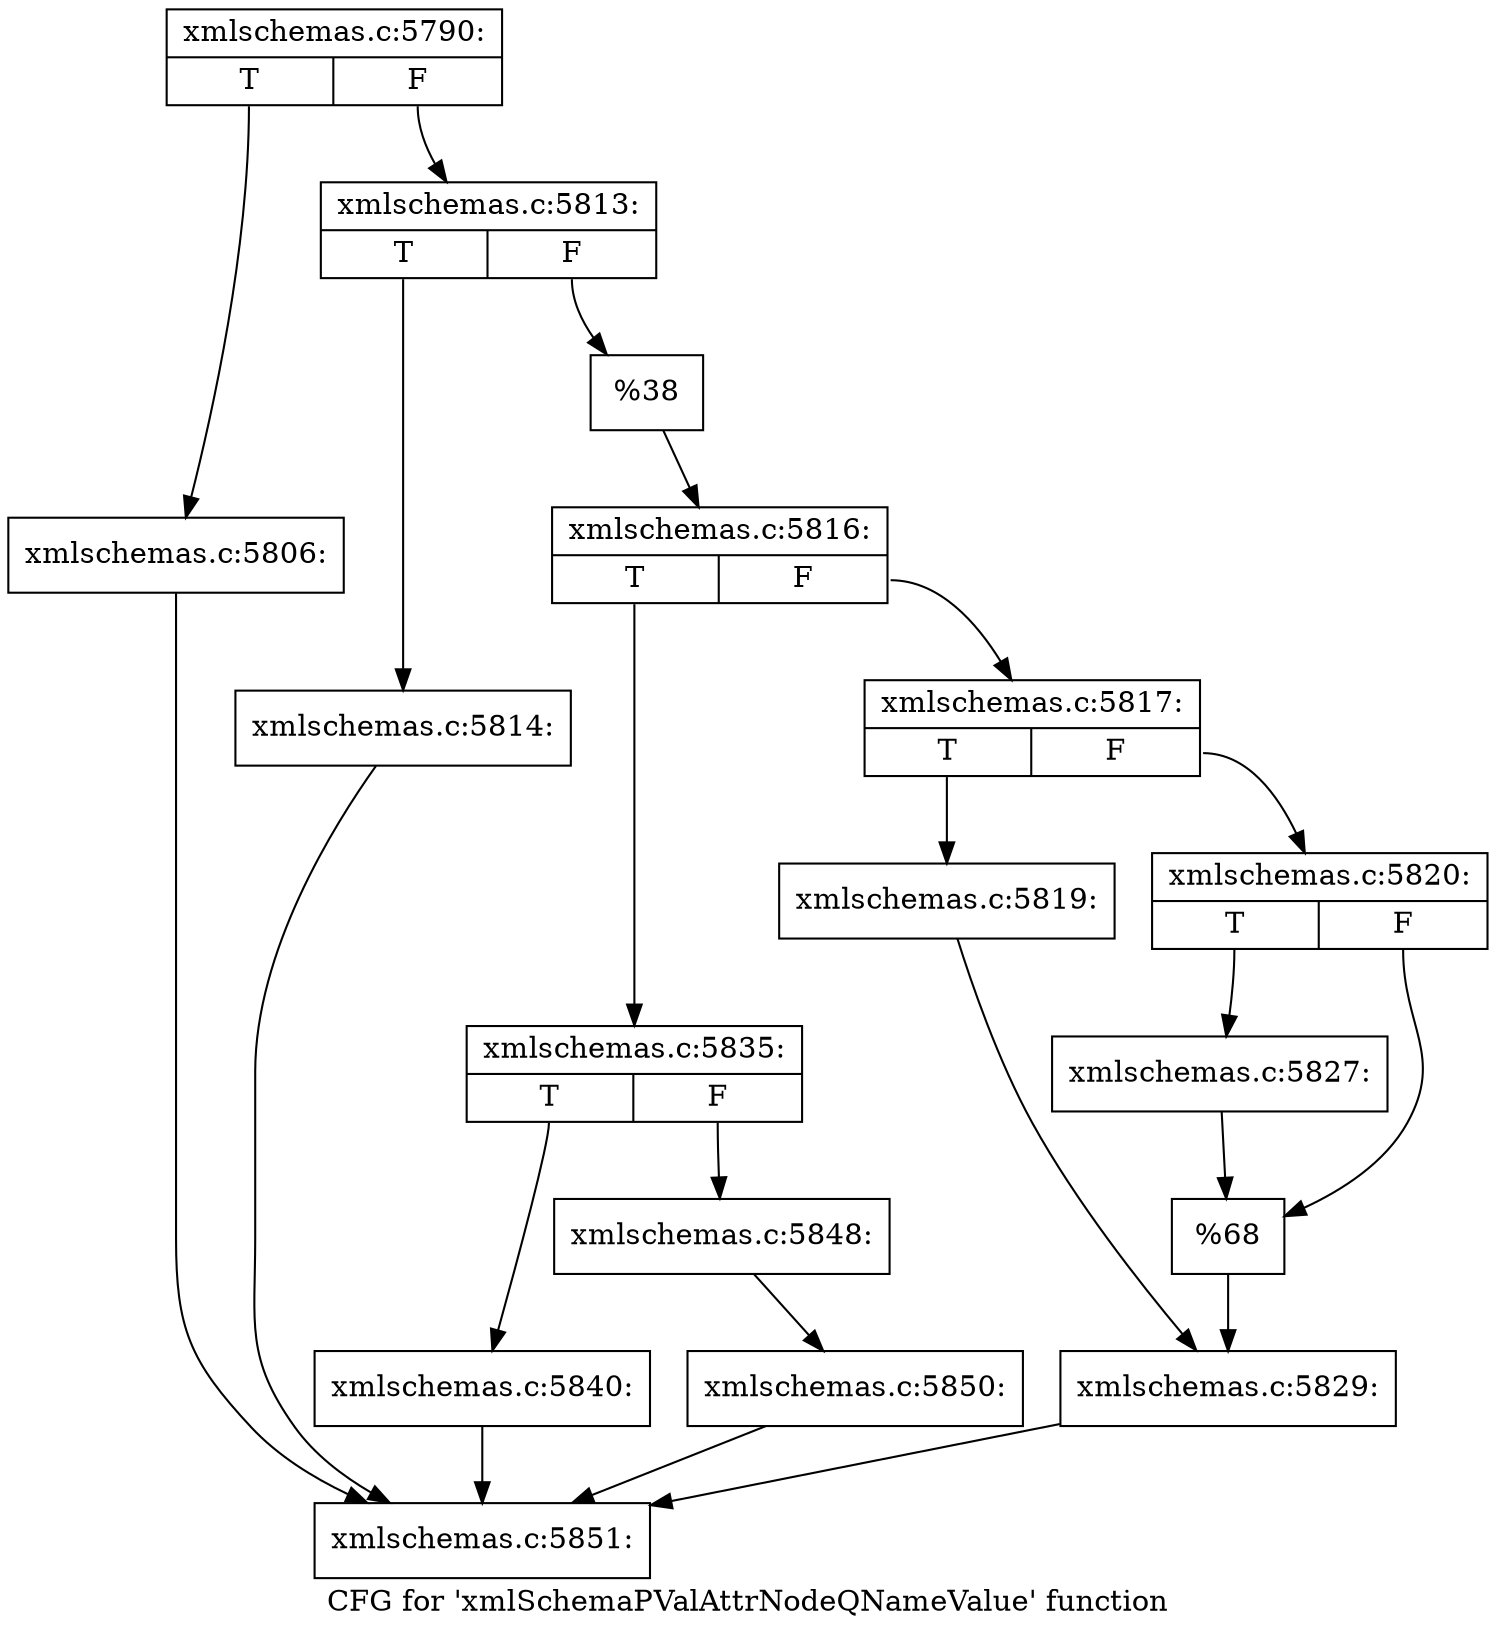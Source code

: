 digraph "CFG for 'xmlSchemaPValAttrNodeQNameValue' function" {
	label="CFG for 'xmlSchemaPValAttrNodeQNameValue' function";

	Node0x4e176f0 [shape=record,label="{xmlschemas.c:5790:|{<s0>T|<s1>F}}"];
	Node0x4e176f0:s0 -> Node0x4e1f630;
	Node0x4e176f0:s1 -> Node0x4e1fa20;
	Node0x4e1f630 [shape=record,label="{xmlschemas.c:5806:}"];
	Node0x4e1f630 -> Node0x4e1a9f0;
	Node0x4e1fa20 [shape=record,label="{xmlschemas.c:5813:|{<s0>T|<s1>F}}"];
	Node0x4e1fa20:s0 -> Node0x4e201a0;
	Node0x4e1fa20:s1 -> Node0x4e201f0;
	Node0x4e201a0 [shape=record,label="{xmlschemas.c:5814:}"];
	Node0x4e201a0 -> Node0x4e1a9f0;
	Node0x4e201f0 [shape=record,label="{%38}"];
	Node0x4e201f0 -> Node0x4e1f9d0;
	Node0x4e1f9d0 [shape=record,label="{xmlschemas.c:5816:|{<s0>T|<s1>F}}"];
	Node0x4e1f9d0:s0 -> Node0x4e20790;
	Node0x4e1f9d0:s1 -> Node0x4e20740;
	Node0x4e20740 [shape=record,label="{xmlschemas.c:5817:|{<s0>T|<s1>F}}"];
	Node0x4e20740:s0 -> Node0x4e21080;
	Node0x4e20740:s1 -> Node0x4e21db0;
	Node0x4e21080 [shape=record,label="{xmlschemas.c:5819:}"];
	Node0x4e21080 -> Node0x4e213b0;
	Node0x4e21db0 [shape=record,label="{xmlschemas.c:5820:|{<s0>T|<s1>F}}"];
	Node0x4e21db0:s0 -> Node0x4e22460;
	Node0x4e21db0:s1 -> Node0x4e224b0;
	Node0x4e22460 [shape=record,label="{xmlschemas.c:5827:}"];
	Node0x4e22460 -> Node0x4e224b0;
	Node0x4e224b0 [shape=record,label="{%68}"];
	Node0x4e224b0 -> Node0x4e213b0;
	Node0x4e213b0 [shape=record,label="{xmlschemas.c:5829:}"];
	Node0x4e213b0 -> Node0x4e1a9f0;
	Node0x4e20790 [shape=record,label="{xmlschemas.c:5835:|{<s0>T|<s1>F}}"];
	Node0x4e20790:s0 -> Node0x4e23950;
	Node0x4e20790:s1 -> Node0x4e24b20;
	Node0x4e23950 [shape=record,label="{xmlschemas.c:5840:}"];
	Node0x4e23950 -> Node0x4e1a9f0;
	Node0x4e24b20 [shape=record,label="{xmlschemas.c:5848:}"];
	Node0x4e24b20 -> Node0x4e24ad0;
	Node0x4e24ad0 [shape=record,label="{xmlschemas.c:5850:}"];
	Node0x4e24ad0 -> Node0x4e1a9f0;
	Node0x4e1a9f0 [shape=record,label="{xmlschemas.c:5851:}"];
}
